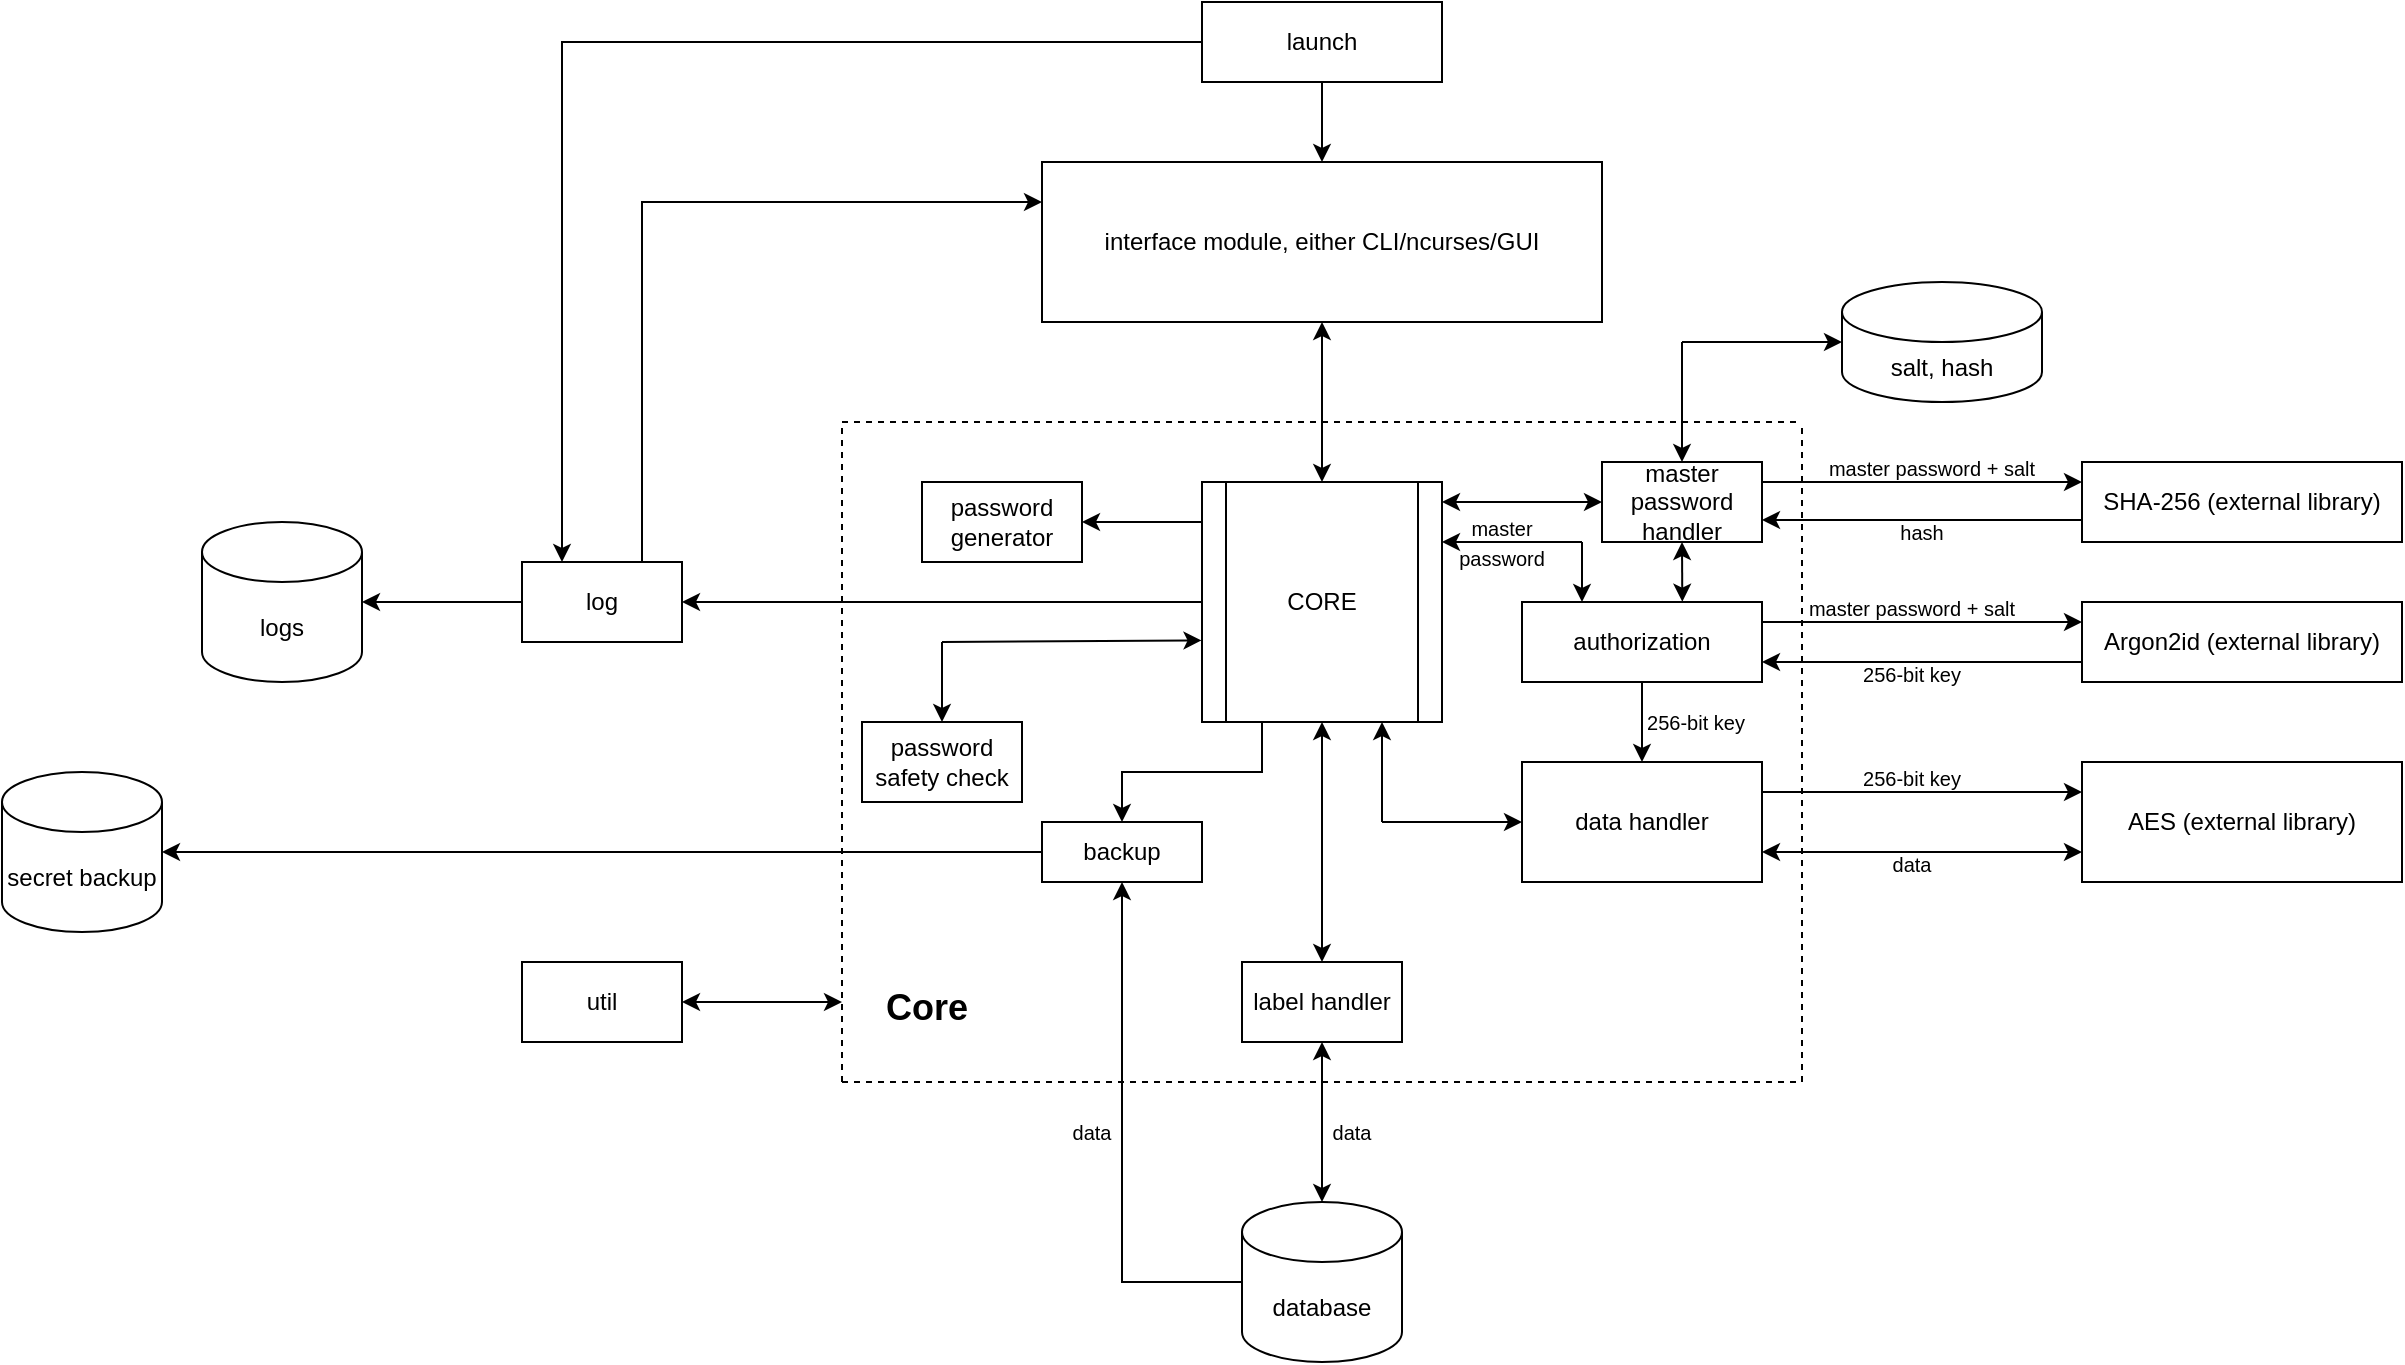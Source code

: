 <mxfile version="25.0.3">
  <diagram name="Страница — 1" id="FNglyKXHLb_KsjzXQQs4">
    <mxGraphModel dx="2911" dy="807" grid="1" gridSize="10" guides="1" tooltips="1" connect="1" arrows="1" fold="1" page="1" pageScale="1" pageWidth="827" pageHeight="1169" math="0" shadow="0">
      <root>
        <mxCell id="0" />
        <mxCell id="1" parent="0" />
        <mxCell id="FAm-ApZs_ezIyTmPxgga-128" style="edgeStyle=orthogonalEdgeStyle;rounded=0;orthogonalLoop=1;jettySize=auto;html=1;entryX=0.25;entryY=0;entryDx=0;entryDy=0;" edge="1" parent="1" source="FAm-ApZs_ezIyTmPxgga-1" target="FAm-ApZs_ezIyTmPxgga-28">
          <mxGeometry relative="1" as="geometry" />
        </mxCell>
        <mxCell id="FAm-ApZs_ezIyTmPxgga-1" value="launch" style="rounded=0;whiteSpace=wrap;html=1;" vertex="1" parent="1">
          <mxGeometry x="200" y="80" width="120" height="40" as="geometry" />
        </mxCell>
        <mxCell id="FAm-ApZs_ezIyTmPxgga-4" value="interface module, either CLI/ncurses/GUI" style="rounded=0;whiteSpace=wrap;html=1;" vertex="1" parent="1">
          <mxGeometry x="120" y="160" width="280" height="80" as="geometry" />
        </mxCell>
        <mxCell id="FAm-ApZs_ezIyTmPxgga-11" value="authorization" style="rounded=0;whiteSpace=wrap;html=1;" vertex="1" parent="1">
          <mxGeometry x="360" y="380" width="120" height="40" as="geometry" />
        </mxCell>
        <mxCell id="FAm-ApZs_ezIyTmPxgga-12" value="Argon2id (external library)" style="rounded=0;whiteSpace=wrap;html=1;" vertex="1" parent="1">
          <mxGeometry x="640" y="380" width="160" height="40" as="geometry" />
        </mxCell>
        <mxCell id="FAm-ApZs_ezIyTmPxgga-14" value="" style="endArrow=classic;html=1;rounded=0;exitX=0.5;exitY=1;exitDx=0;exitDy=0;" edge="1" parent="1" source="FAm-ApZs_ezIyTmPxgga-1">
          <mxGeometry width="50" height="50" relative="1" as="geometry">
            <mxPoint x="340" y="320" as="sourcePoint" />
            <mxPoint x="260" y="160" as="targetPoint" />
          </mxGeometry>
        </mxCell>
        <mxCell id="FAm-ApZs_ezIyTmPxgga-21" value="" style="endArrow=classic;html=1;rounded=0;exitX=1;exitY=0.25;exitDx=0;exitDy=0;entryX=0;entryY=0.25;entryDx=0;entryDy=0;" edge="1" parent="1" source="FAm-ApZs_ezIyTmPxgga-11" target="FAm-ApZs_ezIyTmPxgga-12">
          <mxGeometry width="50" height="50" relative="1" as="geometry">
            <mxPoint x="340" y="320" as="sourcePoint" />
            <mxPoint x="390" y="270" as="targetPoint" />
          </mxGeometry>
        </mxCell>
        <mxCell id="FAm-ApZs_ezIyTmPxgga-22" value="" style="endArrow=classic;html=1;rounded=0;exitX=0;exitY=0.75;exitDx=0;exitDy=0;entryX=1;entryY=0.75;entryDx=0;entryDy=0;" edge="1" parent="1" source="FAm-ApZs_ezIyTmPxgga-12" target="FAm-ApZs_ezIyTmPxgga-11">
          <mxGeometry width="50" height="50" relative="1" as="geometry">
            <mxPoint x="350" y="330" as="sourcePoint" />
            <mxPoint x="400" y="280" as="targetPoint" />
          </mxGeometry>
        </mxCell>
        <mxCell id="FAm-ApZs_ezIyTmPxgga-23" value="&lt;font style=&quot;font-size: 10px;&quot;&gt;master password + salt&lt;/font&gt;" style="text;html=1;align=center;verticalAlign=middle;whiteSpace=wrap;rounded=0;" vertex="1" parent="1">
          <mxGeometry x="500" y="373" width="110" height="20" as="geometry" />
        </mxCell>
        <mxCell id="FAm-ApZs_ezIyTmPxgga-25" value="&lt;font style=&quot;font-size: 10px;&quot;&gt;256-bit&amp;nbsp;&lt;span style=&quot;background-color: initial;&quot;&gt;key&lt;/span&gt;&lt;/font&gt;" style="text;html=1;align=center;verticalAlign=middle;whiteSpace=wrap;rounded=0;" vertex="1" parent="1">
          <mxGeometry x="520" y="396" width="70" height="40" as="geometry" />
        </mxCell>
        <mxCell id="FAm-ApZs_ezIyTmPxgga-204" style="edgeStyle=orthogonalEdgeStyle;rounded=0;orthogonalLoop=1;jettySize=auto;html=1;entryX=0;entryY=0.25;entryDx=0;entryDy=0;exitX=0.75;exitY=0;exitDx=0;exitDy=0;" edge="1" parent="1" source="FAm-ApZs_ezIyTmPxgga-28" target="FAm-ApZs_ezIyTmPxgga-4">
          <mxGeometry relative="1" as="geometry" />
        </mxCell>
        <mxCell id="FAm-ApZs_ezIyTmPxgga-28" value="log" style="rounded=0;whiteSpace=wrap;html=1;" vertex="1" parent="1">
          <mxGeometry x="-140" y="360" width="80" height="40" as="geometry" />
        </mxCell>
        <mxCell id="FAm-ApZs_ezIyTmPxgga-29" value="AES (external library)" style="rounded=0;whiteSpace=wrap;html=1;" vertex="1" parent="1">
          <mxGeometry x="640" y="460" width="160" height="60" as="geometry" />
        </mxCell>
        <mxCell id="FAm-ApZs_ezIyTmPxgga-56" value="password generator" style="rounded=0;whiteSpace=wrap;html=1;" vertex="1" parent="1">
          <mxGeometry x="60" y="320" width="80" height="40" as="geometry" />
        </mxCell>
        <mxCell id="FAm-ApZs_ezIyTmPxgga-61" value="" style="endArrow=none;html=1;rounded=0;" edge="1" parent="1">
          <mxGeometry width="50" height="50" relative="1" as="geometry">
            <mxPoint x="260" y="260" as="sourcePoint" />
            <mxPoint x="260" y="260" as="targetPoint" />
          </mxGeometry>
        </mxCell>
        <mxCell id="FAm-ApZs_ezIyTmPxgga-65" value="" style="endArrow=classic;html=1;rounded=0;entryX=1;entryY=0.5;entryDx=0;entryDy=0;exitX=0;exitY=0.5;exitDx=0;exitDy=0;" edge="1" parent="1" source="FAm-ApZs_ezIyTmPxgga-116" target="FAm-ApZs_ezIyTmPxgga-28">
          <mxGeometry width="50" height="50" relative="1" as="geometry">
            <mxPoint x="80" y="200" as="sourcePoint" />
            <mxPoint x="-60" y="160" as="targetPoint" />
          </mxGeometry>
        </mxCell>
        <mxCell id="FAm-ApZs_ezIyTmPxgga-67" value="label handler" style="rounded=0;whiteSpace=wrap;html=1;" vertex="1" parent="1">
          <mxGeometry x="220" y="560" width="80" height="40" as="geometry" />
        </mxCell>
        <mxCell id="FAm-ApZs_ezIyTmPxgga-68" value="" style="endArrow=none;dashed=1;html=1;rounded=0;" edge="1" parent="1">
          <mxGeometry width="50" height="50" relative="1" as="geometry">
            <mxPoint x="500" y="620" as="sourcePoint" />
            <mxPoint x="500" y="290" as="targetPoint" />
          </mxGeometry>
        </mxCell>
        <mxCell id="FAm-ApZs_ezIyTmPxgga-69" value="" style="endArrow=none;dashed=1;html=1;rounded=0;" edge="1" parent="1">
          <mxGeometry width="50" height="50" relative="1" as="geometry">
            <mxPoint x="20" y="290" as="sourcePoint" />
            <mxPoint x="500" y="290" as="targetPoint" />
          </mxGeometry>
        </mxCell>
        <mxCell id="FAm-ApZs_ezIyTmPxgga-72" value="&lt;h1 style=&quot;margin-top: 0px;&quot;&gt;&lt;font style=&quot;font-size: 18px;&quot;&gt;Core&lt;/font&gt;&lt;/h1&gt;" style="text;html=1;whiteSpace=wrap;overflow=hidden;rounded=0;" vertex="1" parent="1">
          <mxGeometry x="40" y="560" width="50" height="40" as="geometry" />
        </mxCell>
        <mxCell id="FAm-ApZs_ezIyTmPxgga-74" value="" style="endArrow=classic;html=1;rounded=0;entryX=0;entryY=0.25;entryDx=0;entryDy=0;exitX=1;exitY=0.25;exitDx=0;exitDy=0;" edge="1" parent="1" source="FAm-ApZs_ezIyTmPxgga-123" target="FAm-ApZs_ezIyTmPxgga-29">
          <mxGeometry width="50" height="50" relative="1" as="geometry">
            <mxPoint x="320" y="470" as="sourcePoint" />
            <mxPoint x="510" y="450" as="targetPoint" />
          </mxGeometry>
        </mxCell>
        <mxCell id="FAm-ApZs_ezIyTmPxgga-76" value="&lt;font style=&quot;font-size: 10px;&quot;&gt;256-bit&amp;nbsp;&lt;span style=&quot;background-color: initial;&quot;&gt;key&lt;/span&gt;&lt;/font&gt;" style="text;html=1;align=center;verticalAlign=middle;whiteSpace=wrap;rounded=0;" vertex="1" parent="1">
          <mxGeometry x="510" y="458" width="90" height="20" as="geometry" />
        </mxCell>
        <mxCell id="FAm-ApZs_ezIyTmPxgga-80" value="&lt;font style=&quot;font-size: 10px;&quot;&gt;data&lt;/font&gt;" style="text;html=1;align=center;verticalAlign=middle;whiteSpace=wrap;rounded=0;" vertex="1" parent="1">
          <mxGeometry x="540" y="506" width="30" height="10" as="geometry" />
        </mxCell>
        <mxCell id="FAm-ApZs_ezIyTmPxgga-168" style="edgeStyle=orthogonalEdgeStyle;rounded=0;orthogonalLoop=1;jettySize=auto;html=1;entryX=0.5;entryY=1;entryDx=0;entryDy=0;exitX=0;exitY=0.5;exitDx=0;exitDy=0;exitPerimeter=0;" edge="1" parent="1" source="FAm-ApZs_ezIyTmPxgga-84" target="FAm-ApZs_ezIyTmPxgga-164">
          <mxGeometry relative="1" as="geometry" />
        </mxCell>
        <mxCell id="FAm-ApZs_ezIyTmPxgga-84" value="database" style="shape=cylinder3;whiteSpace=wrap;html=1;boundedLbl=1;backgroundOutline=1;size=15;" vertex="1" parent="1">
          <mxGeometry x="220" y="680" width="80" height="80" as="geometry" />
        </mxCell>
        <mxCell id="FAm-ApZs_ezIyTmPxgga-91" value="&lt;font style=&quot;font-size: 10px;&quot;&gt;data&lt;/font&gt;" style="text;html=1;align=center;verticalAlign=middle;whiteSpace=wrap;rounded=0;" vertex="1" parent="1">
          <mxGeometry x="260" y="640" width="30" height="10" as="geometry" />
        </mxCell>
        <mxCell id="FAm-ApZs_ezIyTmPxgga-92" value="logs" style="shape=cylinder3;whiteSpace=wrap;html=1;boundedLbl=1;backgroundOutline=1;size=15;" vertex="1" parent="1">
          <mxGeometry x="-300" y="340" width="80" height="80" as="geometry" />
        </mxCell>
        <mxCell id="FAm-ApZs_ezIyTmPxgga-94" value="" style="endArrow=none;dashed=1;html=1;rounded=0;" edge="1" parent="1">
          <mxGeometry width="50" height="50" relative="1" as="geometry">
            <mxPoint x="20" y="620" as="sourcePoint" />
            <mxPoint x="20" y="290" as="targetPoint" />
          </mxGeometry>
        </mxCell>
        <mxCell id="FAm-ApZs_ezIyTmPxgga-96" value="" style="endArrow=none;dashed=1;html=1;rounded=0;" edge="1" parent="1">
          <mxGeometry width="50" height="50" relative="1" as="geometry">
            <mxPoint x="20" y="620" as="sourcePoint" />
            <mxPoint x="500" y="620" as="targetPoint" />
          </mxGeometry>
        </mxCell>
        <mxCell id="FAm-ApZs_ezIyTmPxgga-98" value="" style="endArrow=classic;html=1;rounded=0;exitX=0;exitY=0.5;exitDx=0;exitDy=0;entryX=1;entryY=0.5;entryDx=0;entryDy=0;" edge="1" parent="1" target="FAm-ApZs_ezIyTmPxgga-56">
          <mxGeometry width="50" height="50" relative="1" as="geometry">
            <mxPoint x="200" y="340" as="sourcePoint" />
            <mxPoint x="210" y="290" as="targetPoint" />
          </mxGeometry>
        </mxCell>
        <mxCell id="FAm-ApZs_ezIyTmPxgga-104" value="" style="endArrow=classic;html=1;rounded=0;entryX=1;entryY=0.5;entryDx=0;entryDy=0;entryPerimeter=0;exitX=0;exitY=0.5;exitDx=0;exitDy=0;" edge="1" parent="1" source="FAm-ApZs_ezIyTmPxgga-28" target="FAm-ApZs_ezIyTmPxgga-92">
          <mxGeometry width="50" height="50" relative="1" as="geometry">
            <mxPoint x="-10" y="300" as="sourcePoint" />
            <mxPoint x="40" y="250" as="targetPoint" />
          </mxGeometry>
        </mxCell>
        <mxCell id="FAm-ApZs_ezIyTmPxgga-108" value="util" style="rounded=0;whiteSpace=wrap;html=1;" vertex="1" parent="1">
          <mxGeometry x="-140" y="560" width="80" height="40" as="geometry" />
        </mxCell>
        <mxCell id="FAm-ApZs_ezIyTmPxgga-167" style="edgeStyle=orthogonalEdgeStyle;rounded=0;orthogonalLoop=1;jettySize=auto;html=1;entryX=0.5;entryY=0;entryDx=0;entryDy=0;exitX=0.25;exitY=1;exitDx=0;exitDy=0;" edge="1" parent="1" source="FAm-ApZs_ezIyTmPxgga-116" target="FAm-ApZs_ezIyTmPxgga-164">
          <mxGeometry relative="1" as="geometry" />
        </mxCell>
        <mxCell id="FAm-ApZs_ezIyTmPxgga-116" value="CORE" style="shape=process;whiteSpace=wrap;html=1;backgroundOutline=1;" vertex="1" parent="1">
          <mxGeometry x="200" y="320" width="120" height="120" as="geometry" />
        </mxCell>
        <mxCell id="FAm-ApZs_ezIyTmPxgga-123" value="data handler" style="rounded=0;whiteSpace=wrap;html=1;" vertex="1" parent="1">
          <mxGeometry x="360" y="460" width="120" height="60" as="geometry" />
        </mxCell>
        <mxCell id="FAm-ApZs_ezIyTmPxgga-136" value="&lt;font style=&quot;font-size: 10px;&quot;&gt;master password&lt;/font&gt;" style="text;html=1;align=center;verticalAlign=middle;whiteSpace=wrap;rounded=0;" vertex="1" parent="1">
          <mxGeometry x="320" y="340" width="60" height="20" as="geometry" />
        </mxCell>
        <mxCell id="FAm-ApZs_ezIyTmPxgga-139" value="master password handler" style="rounded=0;whiteSpace=wrap;html=1;" vertex="1" parent="1">
          <mxGeometry x="400" y="310" width="80" height="40" as="geometry" />
        </mxCell>
        <mxCell id="FAm-ApZs_ezIyTmPxgga-146" value="salt, hash" style="shape=cylinder3;whiteSpace=wrap;html=1;boundedLbl=1;backgroundOutline=1;size=15;" vertex="1" parent="1">
          <mxGeometry x="520" y="220" width="100" height="60" as="geometry" />
        </mxCell>
        <mxCell id="FAm-ApZs_ezIyTmPxgga-150" value="&lt;div&gt;password safety check&lt;/div&gt;" style="rounded=0;whiteSpace=wrap;html=1;" vertex="1" parent="1">
          <mxGeometry x="30" y="440" width="80" height="40" as="geometry" />
        </mxCell>
        <mxCell id="FAm-ApZs_ezIyTmPxgga-171" value="" style="edgeStyle=orthogonalEdgeStyle;rounded=0;orthogonalLoop=1;jettySize=auto;html=1;entryX=1;entryY=0.5;entryDx=0;entryDy=0;entryPerimeter=0;" edge="1" parent="1" source="FAm-ApZs_ezIyTmPxgga-164" target="FAm-ApZs_ezIyTmPxgga-170">
          <mxGeometry relative="1" as="geometry" />
        </mxCell>
        <mxCell id="FAm-ApZs_ezIyTmPxgga-164" value="backup" style="rounded=0;whiteSpace=wrap;html=1;" vertex="1" parent="1">
          <mxGeometry x="120" y="490" width="80" height="30" as="geometry" />
        </mxCell>
        <mxCell id="FAm-ApZs_ezIyTmPxgga-170" value="secret backup" style="shape=cylinder3;whiteSpace=wrap;html=1;boundedLbl=1;backgroundOutline=1;size=15;" vertex="1" parent="1">
          <mxGeometry x="-400" y="465" width="80" height="80" as="geometry" />
        </mxCell>
        <mxCell id="FAm-ApZs_ezIyTmPxgga-172" value="" style="endArrow=classic;startArrow=classic;html=1;rounded=0;entryX=1;entryY=0.75;entryDx=0;entryDy=0;exitX=0;exitY=0.75;exitDx=0;exitDy=0;" edge="1" parent="1" source="FAm-ApZs_ezIyTmPxgga-29" target="FAm-ApZs_ezIyTmPxgga-123">
          <mxGeometry width="50" height="50" relative="1" as="geometry">
            <mxPoint x="330" y="520" as="sourcePoint" />
            <mxPoint x="380" y="470" as="targetPoint" />
          </mxGeometry>
        </mxCell>
        <mxCell id="FAm-ApZs_ezIyTmPxgga-174" value="" style="endArrow=classic;startArrow=classic;html=1;rounded=0;entryX=0.5;entryY=1;entryDx=0;entryDy=0;exitX=0.668;exitY=-0.004;exitDx=0;exitDy=0;exitPerimeter=0;" edge="1" parent="1" source="FAm-ApZs_ezIyTmPxgga-11" target="FAm-ApZs_ezIyTmPxgga-139">
          <mxGeometry width="50" height="50" relative="1" as="geometry">
            <mxPoint x="390" y="390" as="sourcePoint" />
            <mxPoint x="440" y="340" as="targetPoint" />
          </mxGeometry>
        </mxCell>
        <mxCell id="FAm-ApZs_ezIyTmPxgga-176" value="" style="endArrow=classic;html=1;rounded=0;exitX=0.5;exitY=1;exitDx=0;exitDy=0;entryX=0.5;entryY=0;entryDx=0;entryDy=0;" edge="1" parent="1" source="FAm-ApZs_ezIyTmPxgga-11" target="FAm-ApZs_ezIyTmPxgga-123">
          <mxGeometry width="50" height="50" relative="1" as="geometry">
            <mxPoint x="290" y="470" as="sourcePoint" />
            <mxPoint x="340" y="420" as="targetPoint" />
          </mxGeometry>
        </mxCell>
        <mxCell id="FAm-ApZs_ezIyTmPxgga-177" value="&lt;font style=&quot;font-size: 10px;&quot;&gt;256-bit&amp;nbsp;&lt;span style=&quot;background-color: initial;&quot;&gt;key&lt;/span&gt;&lt;/font&gt;" style="text;html=1;align=center;verticalAlign=middle;whiteSpace=wrap;rounded=0;" vertex="1" parent="1">
          <mxGeometry x="412" y="420" width="70" height="40" as="geometry" />
        </mxCell>
        <mxCell id="FAm-ApZs_ezIyTmPxgga-179" value="" style="endArrow=classic;html=1;rounded=0;entryX=0.75;entryY=1;entryDx=0;entryDy=0;" edge="1" parent="1" target="FAm-ApZs_ezIyTmPxgga-116">
          <mxGeometry width="50" height="50" relative="1" as="geometry">
            <mxPoint x="290" y="490" as="sourcePoint" />
            <mxPoint x="390" y="420" as="targetPoint" />
          </mxGeometry>
        </mxCell>
        <mxCell id="FAm-ApZs_ezIyTmPxgga-180" value="" style="endArrow=classic;html=1;rounded=0;entryX=0;entryY=0.5;entryDx=0;entryDy=0;" edge="1" parent="1" target="FAm-ApZs_ezIyTmPxgga-123">
          <mxGeometry width="50" height="50" relative="1" as="geometry">
            <mxPoint x="290" y="490" as="sourcePoint" />
            <mxPoint x="390" y="420" as="targetPoint" />
          </mxGeometry>
        </mxCell>
        <mxCell id="FAm-ApZs_ezIyTmPxgga-181" value="" style="endArrow=classic;startArrow=classic;html=1;rounded=0;entryX=0.5;entryY=1;entryDx=0;entryDy=0;exitX=0.5;exitY=0;exitDx=0;exitDy=0;" edge="1" parent="1" source="FAm-ApZs_ezIyTmPxgga-67" target="FAm-ApZs_ezIyTmPxgga-116">
          <mxGeometry width="50" height="50" relative="1" as="geometry">
            <mxPoint x="340" y="510" as="sourcePoint" />
            <mxPoint x="390" y="460" as="targetPoint" />
          </mxGeometry>
        </mxCell>
        <mxCell id="FAm-ApZs_ezIyTmPxgga-183" value="" style="endArrow=classic;startArrow=classic;html=1;rounded=0;entryX=0.5;entryY=1;entryDx=0;entryDy=0;exitX=0.5;exitY=0;exitDx=0;exitDy=0;exitPerimeter=0;" edge="1" parent="1" source="FAm-ApZs_ezIyTmPxgga-84" target="FAm-ApZs_ezIyTmPxgga-67">
          <mxGeometry width="50" height="50" relative="1" as="geometry">
            <mxPoint x="200" y="600" as="sourcePoint" />
            <mxPoint x="250" y="550" as="targetPoint" />
          </mxGeometry>
        </mxCell>
        <mxCell id="FAm-ApZs_ezIyTmPxgga-185" value="" style="endArrow=classic;startArrow=classic;html=1;rounded=0;exitX=1;exitY=0.5;exitDx=0;exitDy=0;" edge="1" parent="1" source="FAm-ApZs_ezIyTmPxgga-108">
          <mxGeometry width="50" height="50" relative="1" as="geometry">
            <mxPoint x="40" y="590" as="sourcePoint" />
            <mxPoint x="20" y="580" as="targetPoint" />
          </mxGeometry>
        </mxCell>
        <mxCell id="FAm-ApZs_ezIyTmPxgga-186" value="" style="endArrow=classic;html=1;rounded=0;entryX=-0.002;entryY=0.66;entryDx=0;entryDy=0;entryPerimeter=0;" edge="1" parent="1" target="FAm-ApZs_ezIyTmPxgga-116">
          <mxGeometry width="50" height="50" relative="1" as="geometry">
            <mxPoint x="70" y="400" as="sourcePoint" />
            <mxPoint x="180" y="400" as="targetPoint" />
          </mxGeometry>
        </mxCell>
        <mxCell id="FAm-ApZs_ezIyTmPxgga-187" value="" style="endArrow=classic;html=1;rounded=0;entryX=0.5;entryY=0;entryDx=0;entryDy=0;" edge="1" parent="1" target="FAm-ApZs_ezIyTmPxgga-150">
          <mxGeometry width="50" height="50" relative="1" as="geometry">
            <mxPoint x="70" y="400" as="sourcePoint" />
            <mxPoint x="180" y="400" as="targetPoint" />
          </mxGeometry>
        </mxCell>
        <mxCell id="FAm-ApZs_ezIyTmPxgga-188" value="" style="endArrow=classic;startArrow=classic;html=1;rounded=0;entryX=0.5;entryY=1;entryDx=0;entryDy=0;exitX=0.5;exitY=0;exitDx=0;exitDy=0;" edge="1" parent="1" target="FAm-ApZs_ezIyTmPxgga-4">
          <mxGeometry width="50" height="50" relative="1" as="geometry">
            <mxPoint x="260" y="320" as="sourcePoint" />
            <mxPoint x="280" y="260" as="targetPoint" />
          </mxGeometry>
        </mxCell>
        <mxCell id="FAm-ApZs_ezIyTmPxgga-189" value="&lt;font style=&quot;font-size: 10px;&quot;&gt;data&lt;/font&gt;" style="text;html=1;align=center;verticalAlign=middle;whiteSpace=wrap;rounded=0;" vertex="1" parent="1">
          <mxGeometry x="130" y="640" width="30" height="10" as="geometry" />
        </mxCell>
        <mxCell id="FAm-ApZs_ezIyTmPxgga-191" value="SHA-256 (external library)" style="rounded=0;whiteSpace=wrap;html=1;" vertex="1" parent="1">
          <mxGeometry x="640" y="310" width="160" height="40" as="geometry" />
        </mxCell>
        <mxCell id="FAm-ApZs_ezIyTmPxgga-195" value="" style="endArrow=classic;html=1;rounded=0;entryX=0;entryY=0.5;entryDx=0;entryDy=0;entryPerimeter=0;" edge="1" parent="1" target="FAm-ApZs_ezIyTmPxgga-146">
          <mxGeometry width="50" height="50" relative="1" as="geometry">
            <mxPoint x="440" y="250" as="sourcePoint" />
            <mxPoint x="470" y="300" as="targetPoint" />
          </mxGeometry>
        </mxCell>
        <mxCell id="FAm-ApZs_ezIyTmPxgga-196" value="" style="endArrow=classic;html=1;rounded=0;entryX=0.5;entryY=0;entryDx=0;entryDy=0;" edge="1" parent="1" target="FAm-ApZs_ezIyTmPxgga-139">
          <mxGeometry width="50" height="50" relative="1" as="geometry">
            <mxPoint x="440" y="250" as="sourcePoint" />
            <mxPoint x="470" y="300" as="targetPoint" />
          </mxGeometry>
        </mxCell>
        <mxCell id="FAm-ApZs_ezIyTmPxgga-198" value="&lt;font style=&quot;font-size: 10px;&quot;&gt;master password + salt&lt;/font&gt;" style="text;html=1;align=center;verticalAlign=middle;whiteSpace=wrap;rounded=0;" vertex="1" parent="1">
          <mxGeometry x="510" y="303" width="110" height="20" as="geometry" />
        </mxCell>
        <mxCell id="FAm-ApZs_ezIyTmPxgga-199" value="" style="endArrow=classic;html=1;rounded=0;exitX=1;exitY=0.25;exitDx=0;exitDy=0;entryX=0;entryY=0.25;entryDx=0;entryDy=0;" edge="1" parent="1">
          <mxGeometry width="50" height="50" relative="1" as="geometry">
            <mxPoint x="480" y="320" as="sourcePoint" />
            <mxPoint x="640" y="320" as="targetPoint" />
          </mxGeometry>
        </mxCell>
        <mxCell id="FAm-ApZs_ezIyTmPxgga-200" value="" style="endArrow=classic;html=1;rounded=0;exitX=0;exitY=0.75;exitDx=0;exitDy=0;entryX=1;entryY=0.75;entryDx=0;entryDy=0;" edge="1" parent="1">
          <mxGeometry width="50" height="50" relative="1" as="geometry">
            <mxPoint x="640" y="339" as="sourcePoint" />
            <mxPoint x="480" y="339" as="targetPoint" />
          </mxGeometry>
        </mxCell>
        <mxCell id="FAm-ApZs_ezIyTmPxgga-201" value="&lt;font style=&quot;font-size: 10px;&quot;&gt;hash&lt;/font&gt;" style="text;html=1;align=center;verticalAlign=middle;whiteSpace=wrap;rounded=0;" vertex="1" parent="1">
          <mxGeometry x="530" y="330" width="60" height="30" as="geometry" />
        </mxCell>
        <mxCell id="FAm-ApZs_ezIyTmPxgga-202" value="" style="endArrow=classic;html=1;rounded=0;entryX=0.25;entryY=0;entryDx=0;entryDy=0;" edge="1" parent="1" target="FAm-ApZs_ezIyTmPxgga-11">
          <mxGeometry width="50" height="50" relative="1" as="geometry">
            <mxPoint x="390" y="350" as="sourcePoint" />
            <mxPoint x="400" y="360" as="targetPoint" />
          </mxGeometry>
        </mxCell>
        <mxCell id="FAm-ApZs_ezIyTmPxgga-203" value="" style="endArrow=classic;html=1;rounded=0;entryX=0;entryY=0.5;entryDx=0;entryDy=0;" edge="1" parent="1" target="FAm-ApZs_ezIyTmPxgga-136">
          <mxGeometry width="50" height="50" relative="1" as="geometry">
            <mxPoint x="390" y="350" as="sourcePoint" />
            <mxPoint x="400" y="360" as="targetPoint" />
          </mxGeometry>
        </mxCell>
        <mxCell id="FAm-ApZs_ezIyTmPxgga-205" value="" style="endArrow=classic;startArrow=classic;html=1;rounded=0;entryX=0;entryY=0.5;entryDx=0;entryDy=0;exitX=1;exitY=0.25;exitDx=0;exitDy=0;" edge="1" parent="1" target="FAm-ApZs_ezIyTmPxgga-139">
          <mxGeometry width="50" height="50" relative="1" as="geometry">
            <mxPoint x="320" y="330" as="sourcePoint" />
            <mxPoint x="310" y="340" as="targetPoint" />
          </mxGeometry>
        </mxCell>
      </root>
    </mxGraphModel>
  </diagram>
</mxfile>
